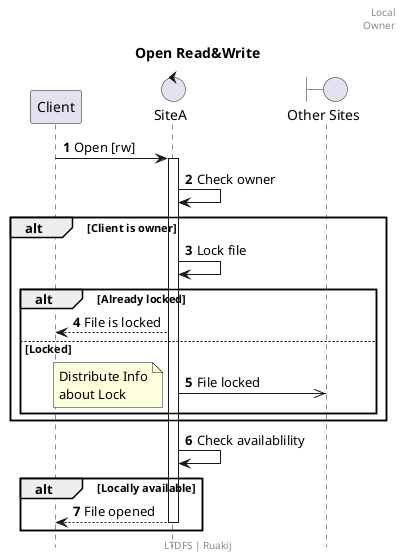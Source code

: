 @startuml
autonumber
hide footbox

footer "LTDFS | Ruakij"

header "Local\nOwner"
title "Open Read&Write"

participant Client
control SiteA
boundary "Other Sites" as Others


Client -> SiteA ++ : Open [rw]
    
    SiteA -> SiteA : Check owner
    alt Client is owner

        SiteA -> SiteA : Lock file
        alt Already locked

            SiteA --> Client : File is locked

        else Locked

            SiteA ->> Others : File locked
            note left
                Distribute Info
                about Lock
            end note

        end

    end

    SiteA -> SiteA : Check availablility
    alt Locally available

        SiteA --> Client -- : File opened

    end

@enduml